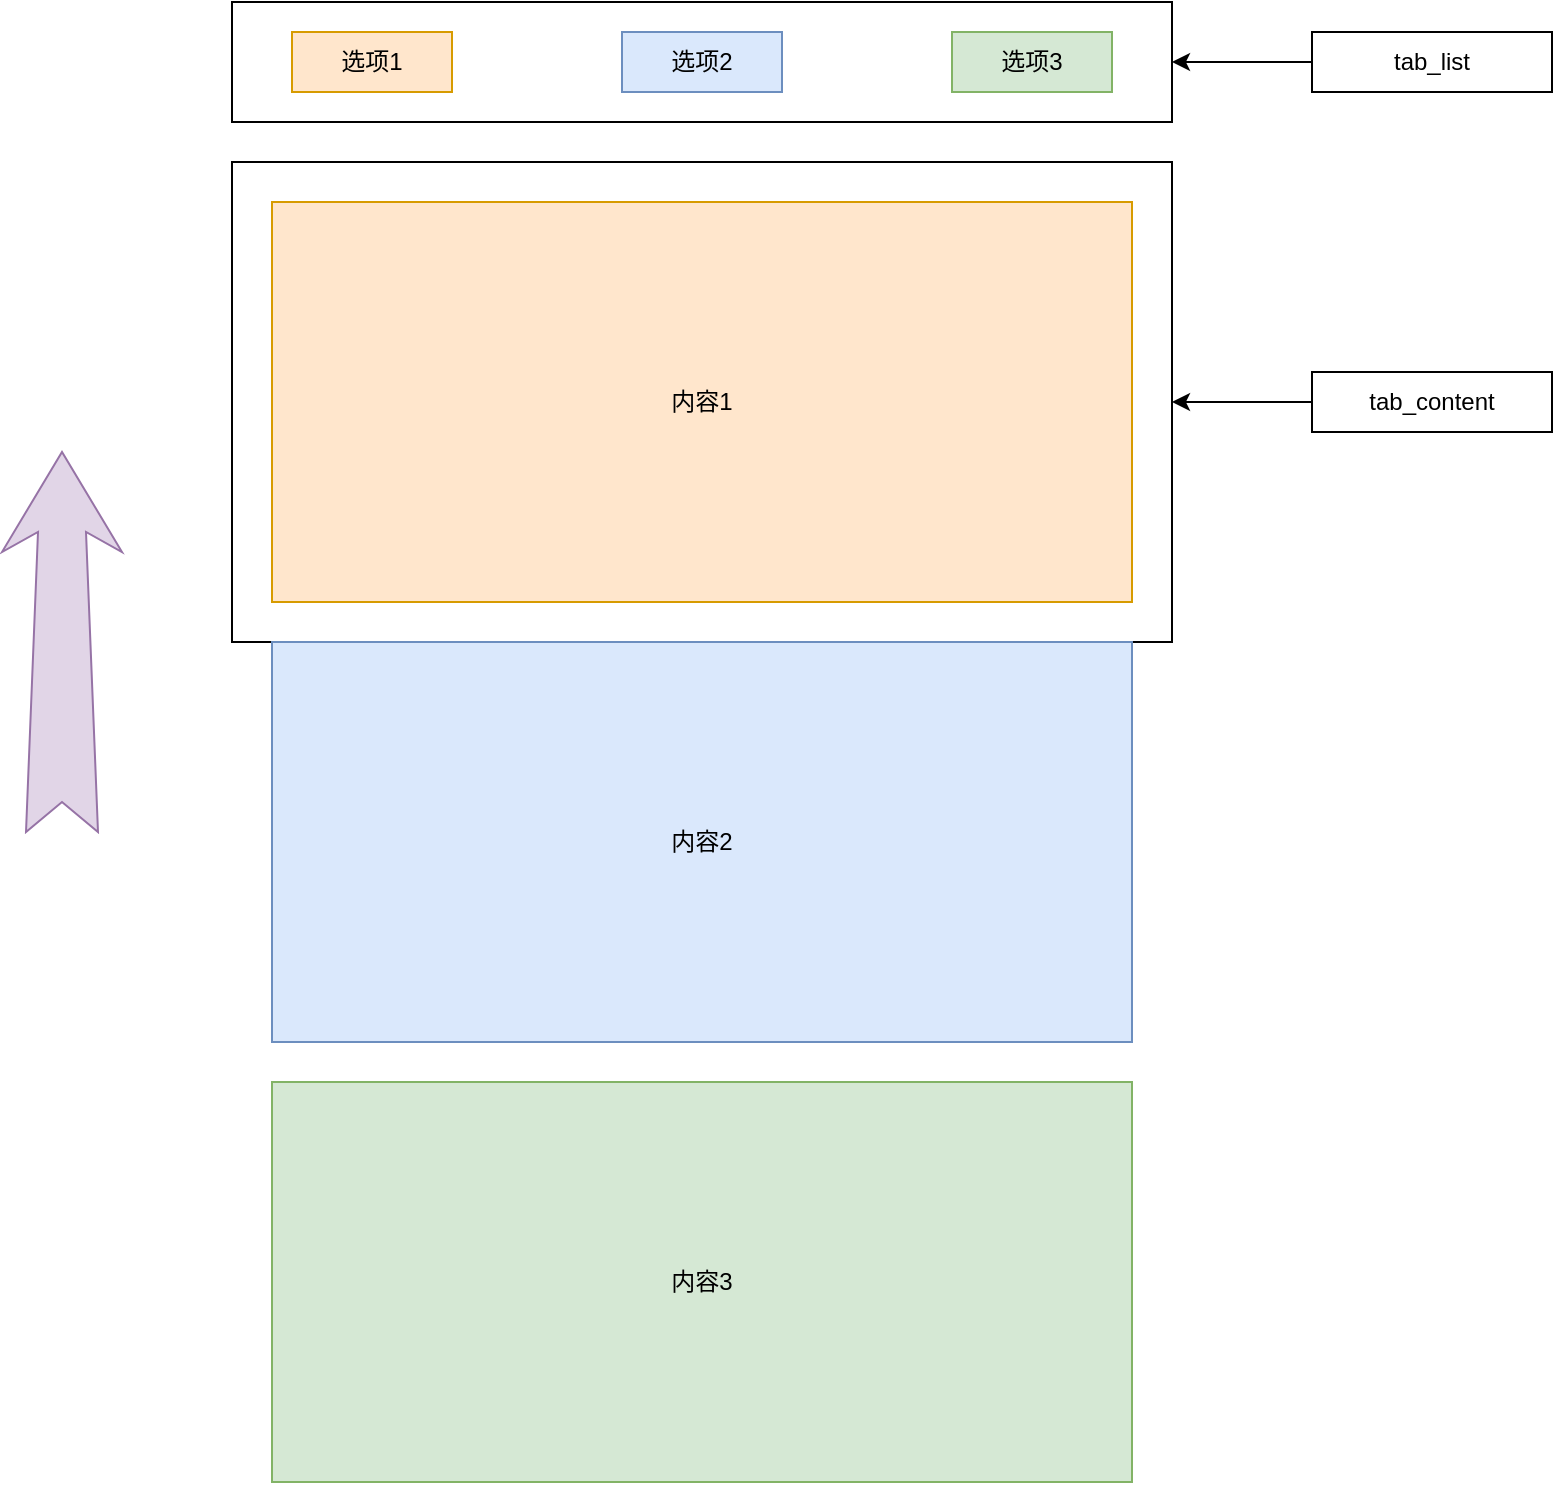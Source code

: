 <mxfile version="20.8.14" type="github">
  <diagram name="第 1 页" id="xkbMWWi1FZk3PTWnj5VO">
    <mxGraphModel dx="1387" dy="834" grid="1" gridSize="10" guides="1" tooltips="1" connect="1" arrows="1" fold="1" page="1" pageScale="1" pageWidth="827" pageHeight="1169" math="0" shadow="0">
      <root>
        <mxCell id="0" />
        <mxCell id="1" parent="0" />
        <mxCell id="XIg5hB4c2bE7EbMfBuLh-1" value="" style="whiteSpace=wrap;html=1;" vertex="1" parent="1">
          <mxGeometry x="230" y="180" width="470" height="60" as="geometry" />
        </mxCell>
        <mxCell id="XIg5hB4c2bE7EbMfBuLh-2" value="" style="whiteSpace=wrap;html=1;" vertex="1" parent="1">
          <mxGeometry x="230" y="260" width="470" height="240" as="geometry" />
        </mxCell>
        <mxCell id="XIg5hB4c2bE7EbMfBuLh-3" value="选项1" style="whiteSpace=wrap;html=1;fillColor=#ffe6cc;strokeColor=#d79b00;" vertex="1" parent="1">
          <mxGeometry x="260" y="195" width="80" height="30" as="geometry" />
        </mxCell>
        <mxCell id="XIg5hB4c2bE7EbMfBuLh-4" value="选项2" style="whiteSpace=wrap;html=1;fillColor=#dae8fc;strokeColor=#6c8ebf;" vertex="1" parent="1">
          <mxGeometry x="425" y="195" width="80" height="30" as="geometry" />
        </mxCell>
        <mxCell id="XIg5hB4c2bE7EbMfBuLh-5" value="选项3" style="whiteSpace=wrap;html=1;fillColor=#d5e8d4;strokeColor=#82b366;" vertex="1" parent="1">
          <mxGeometry x="590" y="195" width="80" height="30" as="geometry" />
        </mxCell>
        <mxCell id="XIg5hB4c2bE7EbMfBuLh-6" value="内容1" style="whiteSpace=wrap;html=1;fillColor=#ffe6cc;strokeColor=#d79b00;" vertex="1" parent="1">
          <mxGeometry x="250" y="280" width="430" height="200" as="geometry" />
        </mxCell>
        <mxCell id="XIg5hB4c2bE7EbMfBuLh-7" value="内容2" style="whiteSpace=wrap;html=1;fillColor=#dae8fc;strokeColor=#6c8ebf;" vertex="1" parent="1">
          <mxGeometry x="250" y="500" width="430" height="200" as="geometry" />
        </mxCell>
        <mxCell id="XIg5hB4c2bE7EbMfBuLh-8" value="内容3" style="whiteSpace=wrap;html=1;fillColor=#d5e8d4;strokeColor=#82b366;" vertex="1" parent="1">
          <mxGeometry x="250" y="720" width="430" height="200" as="geometry" />
        </mxCell>
        <mxCell id="XIg5hB4c2bE7EbMfBuLh-12" style="edgeStyle=orthogonalEdgeStyle;rounded=0;orthogonalLoop=1;jettySize=auto;html=1;entryX=1;entryY=0.5;entryDx=0;entryDy=0;" edge="1" parent="1" source="XIg5hB4c2bE7EbMfBuLh-10" target="XIg5hB4c2bE7EbMfBuLh-1">
          <mxGeometry relative="1" as="geometry" />
        </mxCell>
        <mxCell id="XIg5hB4c2bE7EbMfBuLh-10" value="tab_list" style="whiteSpace=wrap;html=1;" vertex="1" parent="1">
          <mxGeometry x="770" y="195" width="120" height="30" as="geometry" />
        </mxCell>
        <mxCell id="XIg5hB4c2bE7EbMfBuLh-13" style="edgeStyle=orthogonalEdgeStyle;rounded=0;orthogonalLoop=1;jettySize=auto;html=1;exitX=0;exitY=0.5;exitDx=0;exitDy=0;entryX=1;entryY=0.5;entryDx=0;entryDy=0;" edge="1" parent="1" source="XIg5hB4c2bE7EbMfBuLh-11" target="XIg5hB4c2bE7EbMfBuLh-2">
          <mxGeometry relative="1" as="geometry" />
        </mxCell>
        <mxCell id="XIg5hB4c2bE7EbMfBuLh-11" value="tab_content" style="whiteSpace=wrap;html=1;" vertex="1" parent="1">
          <mxGeometry x="770" y="365" width="120" height="30" as="geometry" />
        </mxCell>
        <mxCell id="XIg5hB4c2bE7EbMfBuLh-14" value="" style="html=1;shadow=0;dashed=0;align=center;verticalAlign=middle;shape=mxgraph.arrows2.stylisedArrow;dy=0.6;dx=40;notch=15;feather=0.4;rotation=-90;fillColor=#e1d5e7;strokeColor=#9673a6;" vertex="1" parent="1">
          <mxGeometry x="50" y="470" width="190" height="60" as="geometry" />
        </mxCell>
      </root>
    </mxGraphModel>
  </diagram>
</mxfile>
